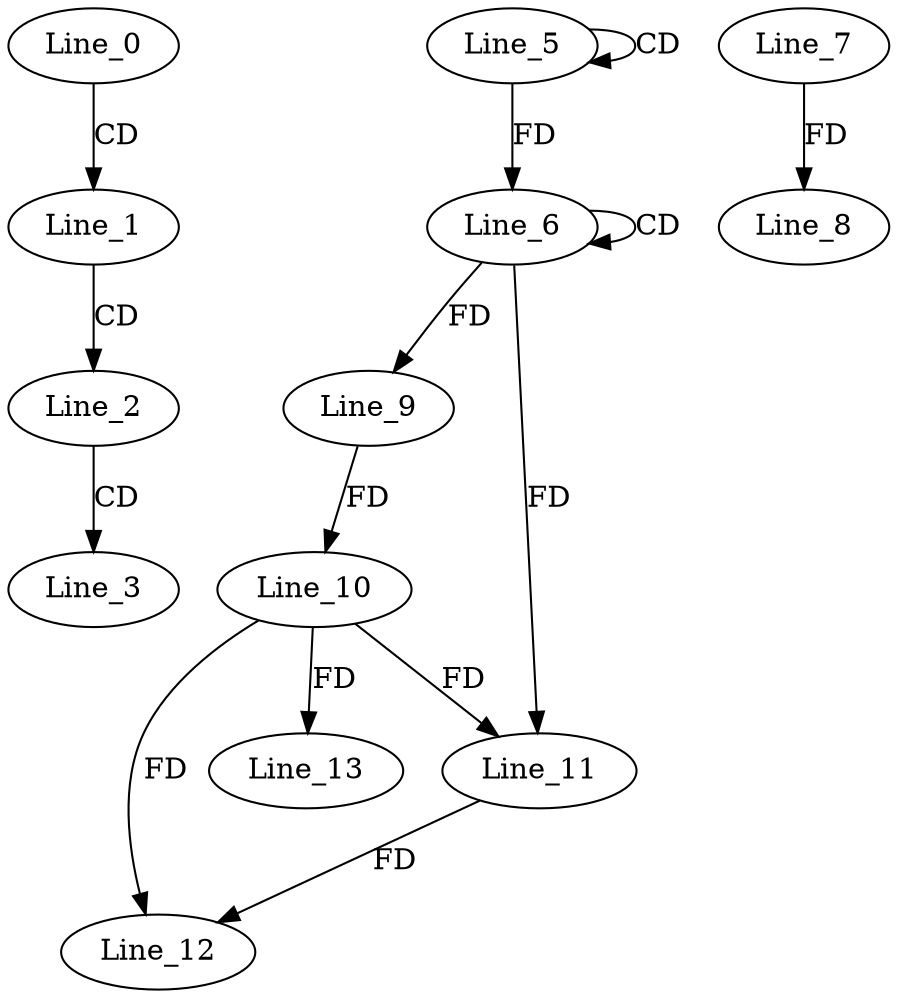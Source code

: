 digraph G {
  Line_0;
  Line_1;
  Line_2;
  Line_3;
  Line_5;
  Line_5;
  Line_6;
  Line_6;
  Line_6;
  Line_7;
  Line_8;
  Line_9;
  Line_9;
  Line_10;
  Line_10;
  Line_11;
  Line_12;
  Line_11;
  Line_13;
  Line_0 -> Line_1 [ label="CD" ];
  Line_1 -> Line_2 [ label="CD" ];
  Line_2 -> Line_3 [ label="CD" ];
  Line_5 -> Line_5 [ label="CD" ];
  Line_6 -> Line_6 [ label="CD" ];
  Line_5 -> Line_6 [ label="FD" ];
  Line_7 -> Line_8 [ label="FD" ];
  Line_6 -> Line_9 [ label="FD" ];
  Line_9 -> Line_10 [ label="FD" ];
  Line_10 -> Line_11 [ label="FD" ];
  Line_6 -> Line_11 [ label="FD" ];
  Line_10 -> Line_12 [ label="FD" ];
  Line_11 -> Line_12 [ label="FD" ];
  Line_10 -> Line_13 [ label="FD" ];
}
